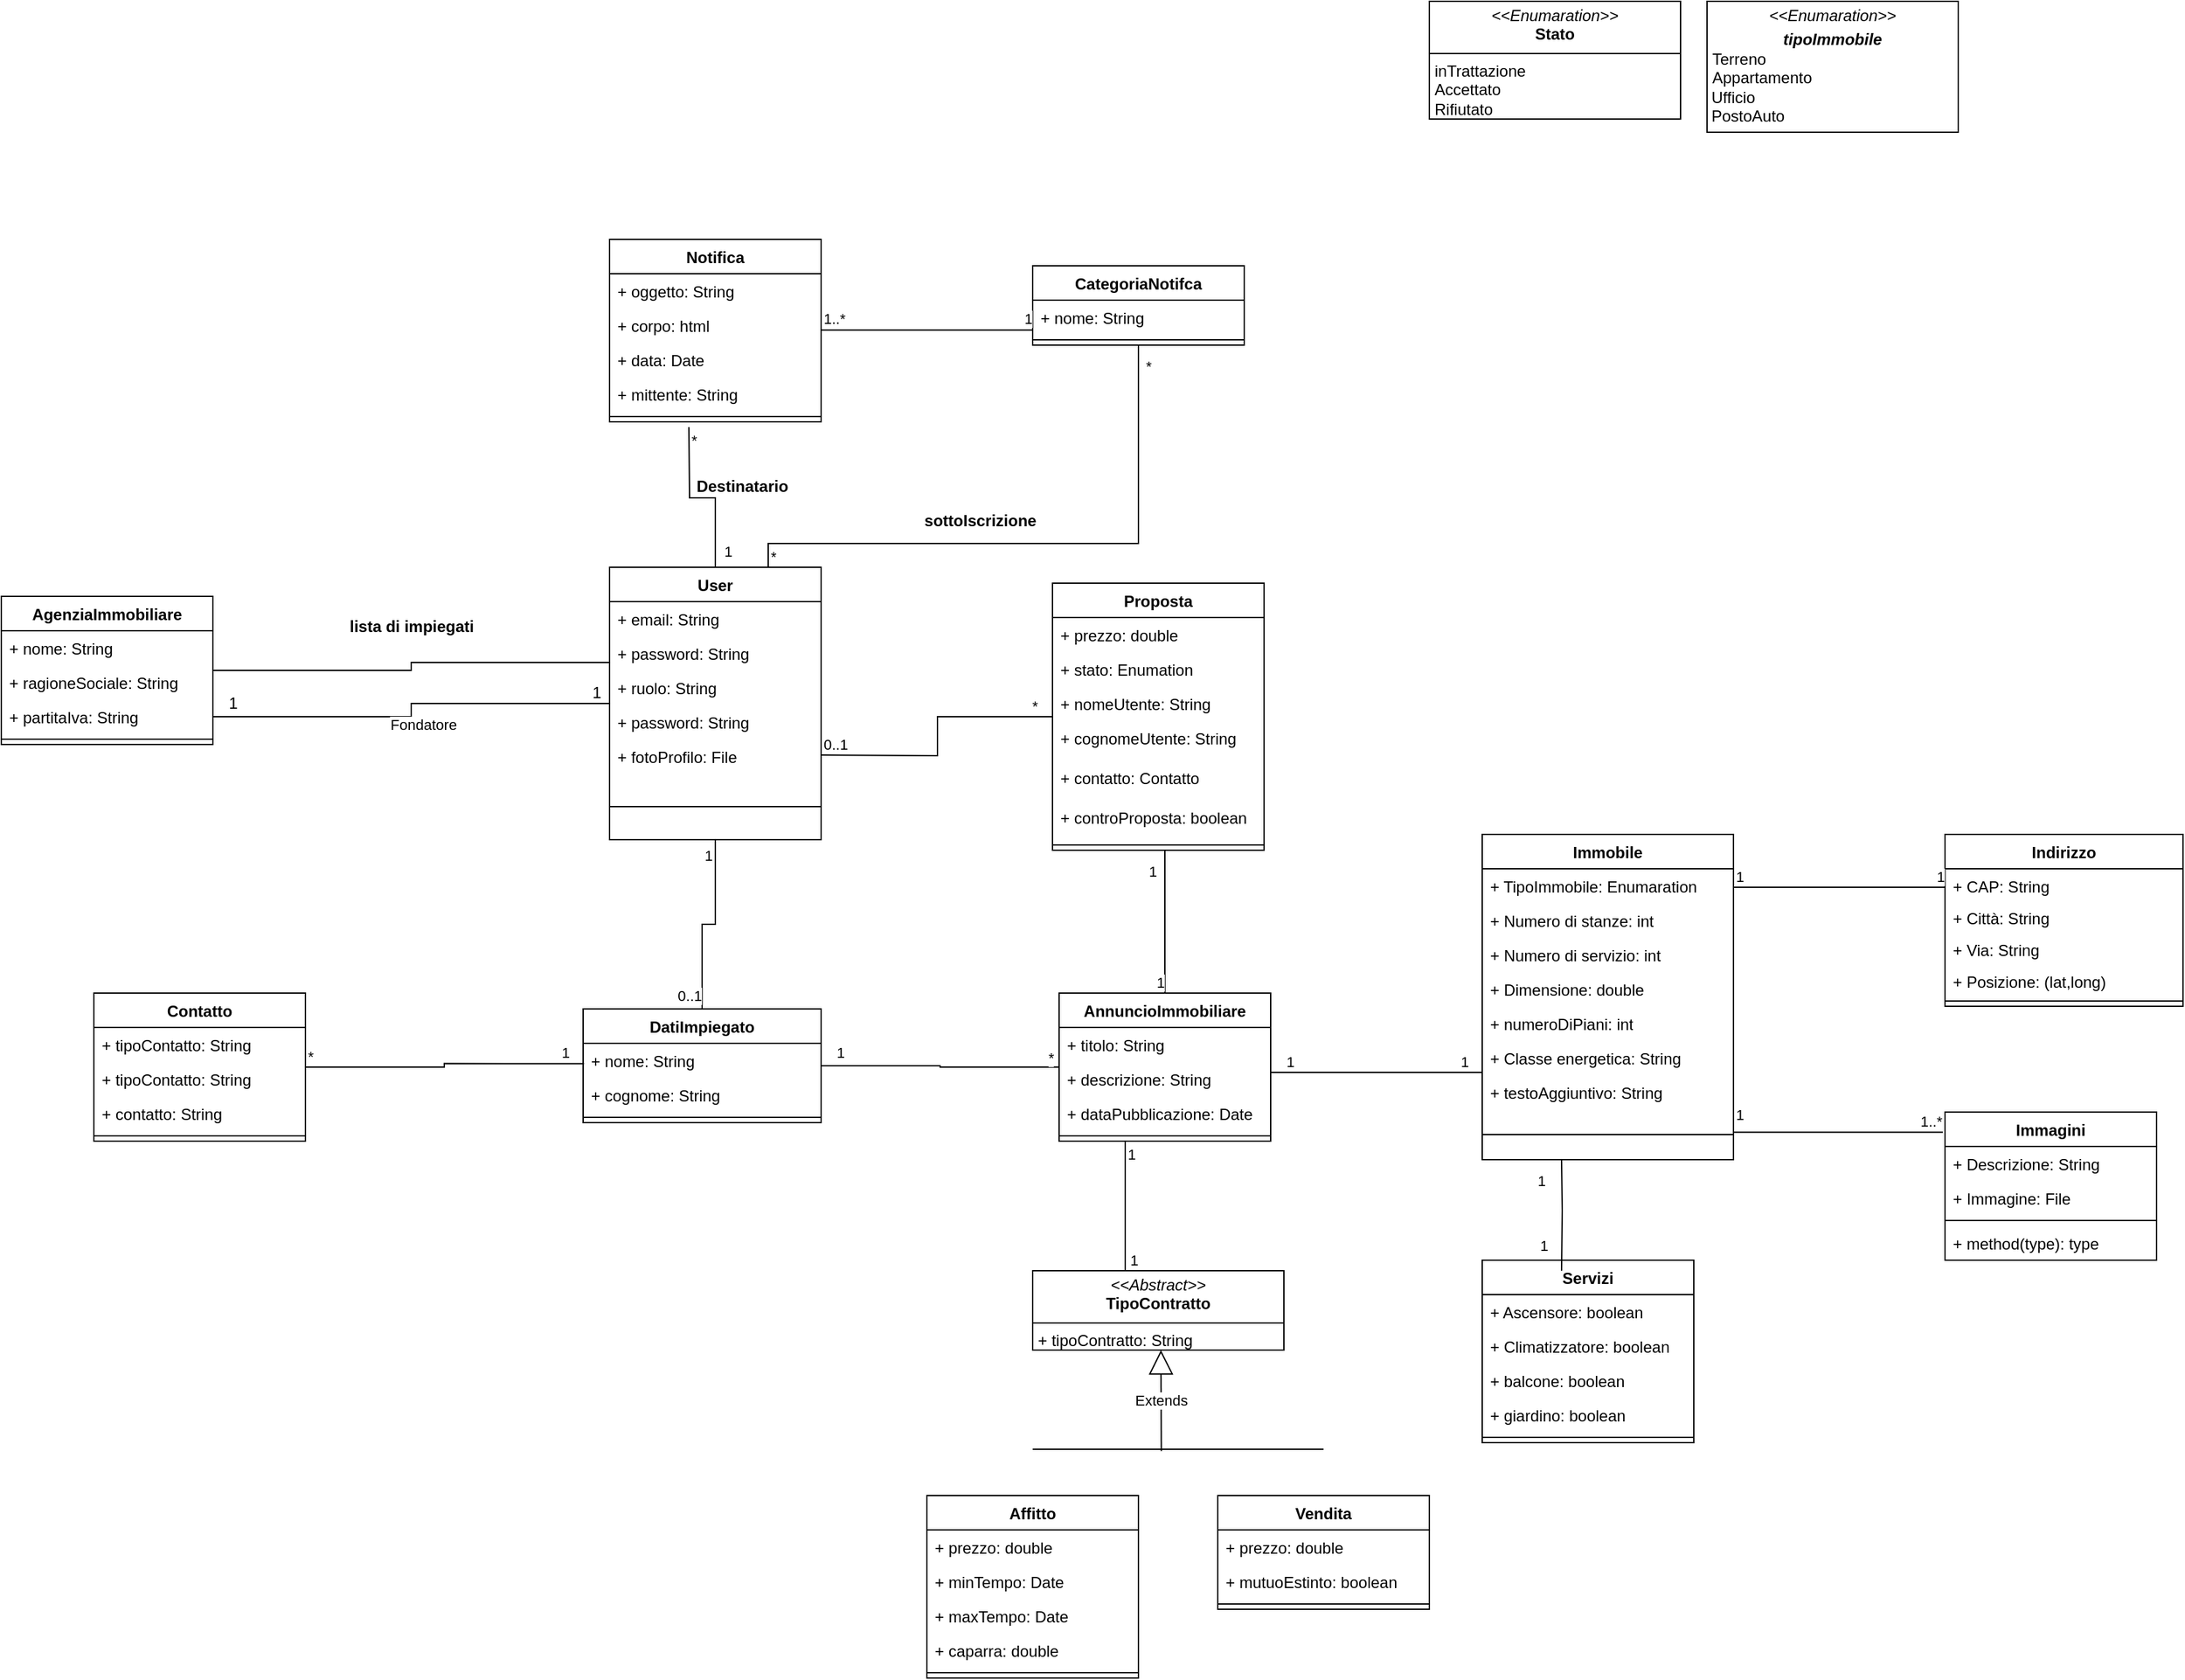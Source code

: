 <mxfile version="27.1.0">
  <diagram name="Pagina-1" id="T76t6ZgnSZmqll6Yn6_I">
    <mxGraphModel dx="1578" dy="1578" grid="1" gridSize="10" guides="1" tooltips="1" connect="1" arrows="1" fold="1" page="1" pageScale="1" pageWidth="827" pageHeight="1169" math="0" shadow="0">
      <root>
        <mxCell id="0" />
        <mxCell id="1" parent="0" />
        <mxCell id="S7eDoOAsfIO7sL4tf_eN-1" value="Immobile" style="swimlane;fontStyle=1;align=center;verticalAlign=top;childLayout=stackLayout;horizontal=1;startSize=26;horizontalStack=0;resizeParent=1;resizeParentMax=0;resizeLast=0;collapsible=1;marginBottom=0;whiteSpace=wrap;html=1;" parent="1" vertex="1">
          <mxGeometry x="1000" y="-120" width="190" height="246" as="geometry" />
        </mxCell>
        <mxCell id="S7eDoOAsfIO7sL4tf_eN-17" value="+ TipoImmobile: Enumaration" style="text;strokeColor=none;fillColor=none;align=left;verticalAlign=top;spacingLeft=4;spacingRight=4;overflow=hidden;rotatable=0;points=[[0,0.5],[1,0.5]];portConstraint=eastwest;whiteSpace=wrap;html=1;" parent="S7eDoOAsfIO7sL4tf_eN-1" vertex="1">
          <mxGeometry y="26" width="190" height="26" as="geometry" />
        </mxCell>
        <mxCell id="S7eDoOAsfIO7sL4tf_eN-24" value="+ Numero di stanze: int&lt;div&gt;&lt;br&gt;&lt;/div&gt;" style="text;strokeColor=none;fillColor=none;align=left;verticalAlign=top;spacingLeft=4;spacingRight=4;overflow=hidden;rotatable=0;points=[[0,0.5],[1,0.5]];portConstraint=eastwest;whiteSpace=wrap;html=1;" parent="S7eDoOAsfIO7sL4tf_eN-1" vertex="1">
          <mxGeometry y="52" width="190" height="26" as="geometry" />
        </mxCell>
        <mxCell id="S7eDoOAsfIO7sL4tf_eN-25" value="+ Numero di servizio: int&lt;div&gt;&lt;br&gt;&lt;/div&gt;" style="text;strokeColor=none;fillColor=none;align=left;verticalAlign=top;spacingLeft=4;spacingRight=4;overflow=hidden;rotatable=0;points=[[0,0.5],[1,0.5]];portConstraint=eastwest;whiteSpace=wrap;html=1;" parent="S7eDoOAsfIO7sL4tf_eN-1" vertex="1">
          <mxGeometry y="78" width="190" height="26" as="geometry" />
        </mxCell>
        <mxCell id="S7eDoOAsfIO7sL4tf_eN-26" value="+ Dimensione: double&lt;div&gt;&lt;br&gt;&lt;div&gt;&lt;br&gt;&lt;/div&gt;&lt;/div&gt;" style="text;strokeColor=none;fillColor=none;align=left;verticalAlign=top;spacingLeft=4;spacingRight=4;overflow=hidden;rotatable=0;points=[[0,0.5],[1,0.5]];portConstraint=eastwest;whiteSpace=wrap;html=1;" parent="S7eDoOAsfIO7sL4tf_eN-1" vertex="1">
          <mxGeometry y="104" width="190" height="26" as="geometry" />
        </mxCell>
        <mxCell id="S7eDoOAsfIO7sL4tf_eN-28" value="+ numeroDiPiani: int&lt;div&gt;&lt;br&gt;&lt;/div&gt;" style="text;strokeColor=none;fillColor=none;align=left;verticalAlign=top;spacingLeft=4;spacingRight=4;overflow=hidden;rotatable=0;points=[[0,0.5],[1,0.5]];portConstraint=eastwest;whiteSpace=wrap;html=1;" parent="S7eDoOAsfIO7sL4tf_eN-1" vertex="1">
          <mxGeometry y="130" width="190" height="26" as="geometry" />
        </mxCell>
        <mxCell id="S7eDoOAsfIO7sL4tf_eN-29" value="+ Classe energetica: String&lt;div&gt;&lt;br&gt;&lt;/div&gt;" style="text;strokeColor=none;fillColor=none;align=left;verticalAlign=top;spacingLeft=4;spacingRight=4;overflow=hidden;rotatable=0;points=[[0,0.5],[1,0.5]];portConstraint=eastwest;whiteSpace=wrap;html=1;" parent="S7eDoOAsfIO7sL4tf_eN-1" vertex="1">
          <mxGeometry y="156" width="190" height="26" as="geometry" />
        </mxCell>
        <mxCell id="KJooV-Dukt8LbY3l_32P-143" value="+ testoAggiuntivo: String&lt;div&gt;&lt;br&gt;&lt;/div&gt;" style="text;strokeColor=none;fillColor=none;align=left;verticalAlign=top;spacingLeft=4;spacingRight=4;overflow=hidden;rotatable=0;points=[[0,0.5],[1,0.5]];portConstraint=eastwest;whiteSpace=wrap;html=1;" parent="S7eDoOAsfIO7sL4tf_eN-1" vertex="1">
          <mxGeometry y="182" width="190" height="26" as="geometry" />
        </mxCell>
        <mxCell id="S7eDoOAsfIO7sL4tf_eN-3" value="" style="line;strokeWidth=1;fillColor=none;align=left;verticalAlign=middle;spacingTop=-1;spacingLeft=3;spacingRight=3;rotatable=0;labelPosition=right;points=[];portConstraint=eastwest;strokeColor=inherit;" parent="S7eDoOAsfIO7sL4tf_eN-1" vertex="1">
          <mxGeometry y="208" width="190" height="38" as="geometry" />
        </mxCell>
        <mxCell id="S7eDoOAsfIO7sL4tf_eN-5" value="Indirizzo&lt;div&gt;&lt;br&gt;&lt;/div&gt;" style="swimlane;fontStyle=1;align=center;verticalAlign=top;childLayout=stackLayout;horizontal=1;startSize=26;horizontalStack=0;resizeParent=1;resizeParentMax=0;resizeLast=0;collapsible=1;marginBottom=0;whiteSpace=wrap;html=1;" parent="1" vertex="1">
          <mxGeometry x="1350" y="-120" width="180" height="130" as="geometry" />
        </mxCell>
        <mxCell id="S7eDoOAsfIO7sL4tf_eN-40" value="+ CAP: String" style="text;strokeColor=none;fillColor=none;align=left;verticalAlign=top;spacingLeft=4;spacingRight=4;overflow=hidden;rotatable=0;points=[[0,0.5],[1,0.5]];portConstraint=eastwest;whiteSpace=wrap;html=1;" parent="S7eDoOAsfIO7sL4tf_eN-5" vertex="1">
          <mxGeometry y="26" width="180" height="24" as="geometry" />
        </mxCell>
        <mxCell id="S7eDoOAsfIO7sL4tf_eN-41" value="+ Città: String" style="text;strokeColor=none;fillColor=none;align=left;verticalAlign=top;spacingLeft=4;spacingRight=4;overflow=hidden;rotatable=0;points=[[0,0.5],[1,0.5]];portConstraint=eastwest;whiteSpace=wrap;html=1;" parent="S7eDoOAsfIO7sL4tf_eN-5" vertex="1">
          <mxGeometry y="50" width="180" height="24" as="geometry" />
        </mxCell>
        <mxCell id="S7eDoOAsfIO7sL4tf_eN-42" value="+ Via: String" style="text;strokeColor=none;fillColor=none;align=left;verticalAlign=top;spacingLeft=4;spacingRight=4;overflow=hidden;rotatable=0;points=[[0,0.5],[1,0.5]];portConstraint=eastwest;whiteSpace=wrap;html=1;" parent="S7eDoOAsfIO7sL4tf_eN-5" vertex="1">
          <mxGeometry y="74" width="180" height="24" as="geometry" />
        </mxCell>
        <mxCell id="S7eDoOAsfIO7sL4tf_eN-43" value="+ Posizione: (lat,long)" style="text;strokeColor=none;fillColor=none;align=left;verticalAlign=top;spacingLeft=4;spacingRight=4;overflow=hidden;rotatable=0;points=[[0,0.5],[1,0.5]];portConstraint=eastwest;whiteSpace=wrap;html=1;" parent="S7eDoOAsfIO7sL4tf_eN-5" vertex="1">
          <mxGeometry y="98" width="180" height="24" as="geometry" />
        </mxCell>
        <mxCell id="S7eDoOAsfIO7sL4tf_eN-7" value="" style="line;strokeWidth=1;fillColor=none;align=left;verticalAlign=middle;spacingTop=-1;spacingLeft=3;spacingRight=3;rotatable=0;labelPosition=right;points=[];portConstraint=eastwest;strokeColor=inherit;" parent="S7eDoOAsfIO7sL4tf_eN-5" vertex="1">
          <mxGeometry y="122" width="180" height="8" as="geometry" />
        </mxCell>
        <mxCell id="S7eDoOAsfIO7sL4tf_eN-9" value="Immagini" style="swimlane;fontStyle=1;align=center;verticalAlign=top;childLayout=stackLayout;horizontal=1;startSize=26;horizontalStack=0;resizeParent=1;resizeParentMax=0;resizeLast=0;collapsible=1;marginBottom=0;whiteSpace=wrap;html=1;" parent="1" vertex="1">
          <mxGeometry x="1350" y="90" width="160" height="112" as="geometry" />
        </mxCell>
        <mxCell id="S7eDoOAsfIO7sL4tf_eN-10" value="+ Descrizione: String&lt;div&gt;&lt;br&gt;&lt;/div&gt;" style="text;strokeColor=none;fillColor=none;align=left;verticalAlign=top;spacingLeft=4;spacingRight=4;overflow=hidden;rotatable=0;points=[[0,0.5],[1,0.5]];portConstraint=eastwest;whiteSpace=wrap;html=1;" parent="S7eDoOAsfIO7sL4tf_eN-9" vertex="1">
          <mxGeometry y="26" width="160" height="26" as="geometry" />
        </mxCell>
        <mxCell id="S7eDoOAsfIO7sL4tf_eN-44" value="+ Immagine: File&lt;div&gt;&lt;br&gt;&lt;div&gt;&lt;br&gt;&lt;/div&gt;&lt;/div&gt;" style="text;strokeColor=none;fillColor=none;align=left;verticalAlign=top;spacingLeft=4;spacingRight=4;overflow=hidden;rotatable=0;points=[[0,0.5],[1,0.5]];portConstraint=eastwest;whiteSpace=wrap;html=1;" parent="S7eDoOAsfIO7sL4tf_eN-9" vertex="1">
          <mxGeometry y="52" width="160" height="26" as="geometry" />
        </mxCell>
        <mxCell id="S7eDoOAsfIO7sL4tf_eN-11" value="" style="line;strokeWidth=1;fillColor=none;align=left;verticalAlign=middle;spacingTop=-1;spacingLeft=3;spacingRight=3;rotatable=0;labelPosition=right;points=[];portConstraint=eastwest;strokeColor=inherit;" parent="S7eDoOAsfIO7sL4tf_eN-9" vertex="1">
          <mxGeometry y="78" width="160" height="8" as="geometry" />
        </mxCell>
        <mxCell id="S7eDoOAsfIO7sL4tf_eN-12" value="+ method(type): type" style="text;strokeColor=none;fillColor=none;align=left;verticalAlign=top;spacingLeft=4;spacingRight=4;overflow=hidden;rotatable=0;points=[[0,0.5],[1,0.5]];portConstraint=eastwest;whiteSpace=wrap;html=1;" parent="S7eDoOAsfIO7sL4tf_eN-9" vertex="1">
          <mxGeometry y="86" width="160" height="26" as="geometry" />
        </mxCell>
        <mxCell id="S7eDoOAsfIO7sL4tf_eN-19" value="" style="endArrow=none;html=1;edgeStyle=orthogonalEdgeStyle;rounded=0;" parent="1" edge="1">
          <mxGeometry relative="1" as="geometry">
            <mxPoint x="1190" y="-80" as="sourcePoint" />
            <mxPoint x="1350" y="-80" as="targetPoint" />
          </mxGeometry>
        </mxCell>
        <mxCell id="S7eDoOAsfIO7sL4tf_eN-20" value="1" style="edgeLabel;resizable=0;html=1;align=left;verticalAlign=bottom;" parent="S7eDoOAsfIO7sL4tf_eN-19" connectable="0" vertex="1">
          <mxGeometry x="-1" relative="1" as="geometry" />
        </mxCell>
        <mxCell id="S7eDoOAsfIO7sL4tf_eN-21" value="1" style="edgeLabel;resizable=0;html=1;align=right;verticalAlign=bottom;" parent="S7eDoOAsfIO7sL4tf_eN-19" connectable="0" vertex="1">
          <mxGeometry x="1" relative="1" as="geometry" />
        </mxCell>
        <mxCell id="S7eDoOAsfIO7sL4tf_eN-46" value="Affitto" style="swimlane;fontStyle=1;align=center;verticalAlign=top;childLayout=stackLayout;horizontal=1;startSize=26;horizontalStack=0;resizeParent=1;resizeParentMax=0;resizeLast=0;collapsible=1;marginBottom=0;whiteSpace=wrap;html=1;" parent="1" vertex="1">
          <mxGeometry x="580" y="380" width="160" height="138" as="geometry" />
        </mxCell>
        <mxCell id="S7eDoOAsfIO7sL4tf_eN-47" value="+ prezzo: double" style="text;strokeColor=none;fillColor=none;align=left;verticalAlign=top;spacingLeft=4;spacingRight=4;overflow=hidden;rotatable=0;points=[[0,0.5],[1,0.5]];portConstraint=eastwest;whiteSpace=wrap;html=1;" parent="S7eDoOAsfIO7sL4tf_eN-46" vertex="1">
          <mxGeometry y="26" width="160" height="26" as="geometry" />
        </mxCell>
        <mxCell id="KJooV-Dukt8LbY3l_32P-148" value="+ minTempo: Date" style="text;strokeColor=none;fillColor=none;align=left;verticalAlign=top;spacingLeft=4;spacingRight=4;overflow=hidden;rotatable=0;points=[[0,0.5],[1,0.5]];portConstraint=eastwest;whiteSpace=wrap;html=1;" parent="S7eDoOAsfIO7sL4tf_eN-46" vertex="1">
          <mxGeometry y="52" width="160" height="26" as="geometry" />
        </mxCell>
        <mxCell id="KJooV-Dukt8LbY3l_32P-149" value="+ maxTempo: Date" style="text;strokeColor=none;fillColor=none;align=left;verticalAlign=top;spacingLeft=4;spacingRight=4;overflow=hidden;rotatable=0;points=[[0,0.5],[1,0.5]];portConstraint=eastwest;whiteSpace=wrap;html=1;" parent="S7eDoOAsfIO7sL4tf_eN-46" vertex="1">
          <mxGeometry y="78" width="160" height="26" as="geometry" />
        </mxCell>
        <mxCell id="KJooV-Dukt8LbY3l_32P-150" value="+ caparra: double" style="text;strokeColor=none;fillColor=none;align=left;verticalAlign=top;spacingLeft=4;spacingRight=4;overflow=hidden;rotatable=0;points=[[0,0.5],[1,0.5]];portConstraint=eastwest;whiteSpace=wrap;html=1;" parent="S7eDoOAsfIO7sL4tf_eN-46" vertex="1">
          <mxGeometry y="104" width="160" height="26" as="geometry" />
        </mxCell>
        <mxCell id="S7eDoOAsfIO7sL4tf_eN-48" value="" style="line;strokeWidth=1;fillColor=none;align=left;verticalAlign=middle;spacingTop=-1;spacingLeft=3;spacingRight=3;rotatable=0;labelPosition=right;points=[];portConstraint=eastwest;strokeColor=inherit;" parent="S7eDoOAsfIO7sL4tf_eN-46" vertex="1">
          <mxGeometry y="130" width="160" height="8" as="geometry" />
        </mxCell>
        <mxCell id="S7eDoOAsfIO7sL4tf_eN-50" value="Vendita" style="swimlane;fontStyle=1;align=center;verticalAlign=top;childLayout=stackLayout;horizontal=1;startSize=26;horizontalStack=0;resizeParent=1;resizeParentMax=0;resizeLast=0;collapsible=1;marginBottom=0;whiteSpace=wrap;html=1;" parent="1" vertex="1">
          <mxGeometry x="800" y="380" width="160" height="86" as="geometry" />
        </mxCell>
        <mxCell id="S7eDoOAsfIO7sL4tf_eN-51" value="+ prezzo: double" style="text;strokeColor=none;fillColor=none;align=left;verticalAlign=top;spacingLeft=4;spacingRight=4;overflow=hidden;rotatable=0;points=[[0,0.5],[1,0.5]];portConstraint=eastwest;whiteSpace=wrap;html=1;" parent="S7eDoOAsfIO7sL4tf_eN-50" vertex="1">
          <mxGeometry y="26" width="160" height="26" as="geometry" />
        </mxCell>
        <mxCell id="KJooV-Dukt8LbY3l_32P-151" value="+ mutuoEstinto: boolean" style="text;strokeColor=none;fillColor=none;align=left;verticalAlign=top;spacingLeft=4;spacingRight=4;overflow=hidden;rotatable=0;points=[[0,0.5],[1,0.5]];portConstraint=eastwest;whiteSpace=wrap;html=1;" parent="S7eDoOAsfIO7sL4tf_eN-50" vertex="1">
          <mxGeometry y="52" width="160" height="26" as="geometry" />
        </mxCell>
        <mxCell id="S7eDoOAsfIO7sL4tf_eN-52" value="" style="line;strokeWidth=1;fillColor=none;align=left;verticalAlign=middle;spacingTop=-1;spacingLeft=3;spacingRight=3;rotatable=0;labelPosition=right;points=[];portConstraint=eastwest;strokeColor=inherit;" parent="S7eDoOAsfIO7sL4tf_eN-50" vertex="1">
          <mxGeometry y="78" width="160" height="8" as="geometry" />
        </mxCell>
        <mxCell id="S7eDoOAsfIO7sL4tf_eN-54" value="&lt;p style=&quot;margin:0px;margin-top:4px;text-align:center;&quot;&gt;&lt;i&gt;&amp;lt;&amp;lt;Abstract&amp;gt;&amp;gt;&lt;/i&gt;&lt;br&gt;&lt;b&gt;TipoContratto&lt;/b&gt;&lt;/p&gt;&lt;hr size=&quot;1&quot; style=&quot;border-style:solid;&quot;&gt;&lt;p style=&quot;margin:0px;margin-left:4px;&quot;&gt;+ tipoContratto: String&lt;/p&gt;" style="verticalAlign=top;align=left;overflow=fill;html=1;whiteSpace=wrap;" parent="1" vertex="1">
          <mxGeometry x="660" y="210" width="190" height="60" as="geometry" />
        </mxCell>
        <mxCell id="S7eDoOAsfIO7sL4tf_eN-55" value="AgenziaImmobiliare&lt;div&gt;&lt;br&gt;&lt;/div&gt;" style="swimlane;fontStyle=1;align=center;verticalAlign=top;childLayout=stackLayout;horizontal=1;startSize=26;horizontalStack=0;resizeParent=1;resizeParentMax=0;resizeLast=0;collapsible=1;marginBottom=0;whiteSpace=wrap;html=1;" parent="1" vertex="1">
          <mxGeometry x="-120" y="-300" width="160" height="112" as="geometry" />
        </mxCell>
        <mxCell id="S7eDoOAsfIO7sL4tf_eN-56" value="+ nome: String" style="text;strokeColor=none;fillColor=none;align=left;verticalAlign=top;spacingLeft=4;spacingRight=4;overflow=hidden;rotatable=0;points=[[0,0.5],[1,0.5]];portConstraint=eastwest;whiteSpace=wrap;html=1;" parent="S7eDoOAsfIO7sL4tf_eN-55" vertex="1">
          <mxGeometry y="26" width="160" height="26" as="geometry" />
        </mxCell>
        <mxCell id="KJooV-Dukt8LbY3l_32P-28" value="+ ragioneSociale: String" style="text;strokeColor=none;fillColor=none;align=left;verticalAlign=top;spacingLeft=4;spacingRight=4;overflow=hidden;rotatable=0;points=[[0,0.5],[1,0.5]];portConstraint=eastwest;whiteSpace=wrap;html=1;" parent="S7eDoOAsfIO7sL4tf_eN-55" vertex="1">
          <mxGeometry y="52" width="160" height="26" as="geometry" />
        </mxCell>
        <mxCell id="KJooV-Dukt8LbY3l_32P-29" value="+ partitaIva: String" style="text;strokeColor=none;fillColor=none;align=left;verticalAlign=top;spacingLeft=4;spacingRight=4;overflow=hidden;rotatable=0;points=[[0,0.5],[1,0.5]];portConstraint=eastwest;whiteSpace=wrap;html=1;" parent="S7eDoOAsfIO7sL4tf_eN-55" vertex="1">
          <mxGeometry y="78" width="160" height="26" as="geometry" />
        </mxCell>
        <mxCell id="S7eDoOAsfIO7sL4tf_eN-57" value="" style="line;strokeWidth=1;fillColor=none;align=left;verticalAlign=middle;spacingTop=-1;spacingLeft=3;spacingRight=3;rotatable=0;labelPosition=right;points=[];portConstraint=eastwest;strokeColor=inherit;" parent="S7eDoOAsfIO7sL4tf_eN-55" vertex="1">
          <mxGeometry y="104" width="160" height="8" as="geometry" />
        </mxCell>
        <mxCell id="Yi7oOLd18CyTmVckt2kF-2" style="edgeStyle=orthogonalEdgeStyle;rounded=0;orthogonalLoop=1;jettySize=auto;html=1;endArrow=none;startFill=0;" edge="1" parent="1" source="KJooV-Dukt8LbY3l_32P-14" target="S7eDoOAsfIO7sL4tf_eN-55">
          <mxGeometry relative="1" as="geometry">
            <Array as="points">
              <mxPoint x="190" y="-250" />
              <mxPoint x="190" y="-244" />
            </Array>
          </mxGeometry>
        </mxCell>
        <mxCell id="KJooV-Dukt8LbY3l_32P-14" value="User" style="swimlane;fontStyle=1;align=center;verticalAlign=top;childLayout=stackLayout;horizontal=1;startSize=26;horizontalStack=0;resizeParent=1;resizeParentMax=0;resizeLast=0;collapsible=1;marginBottom=0;whiteSpace=wrap;html=1;" parent="1" vertex="1">
          <mxGeometry x="340" y="-322" width="160" height="206" as="geometry" />
        </mxCell>
        <mxCell id="KJooV-Dukt8LbY3l_32P-15" value="+ email: String" style="text;strokeColor=none;fillColor=none;align=left;verticalAlign=top;spacingLeft=4;spacingRight=4;overflow=hidden;rotatable=0;points=[[0,0.5],[1,0.5]];portConstraint=eastwest;whiteSpace=wrap;html=1;" parent="KJooV-Dukt8LbY3l_32P-14" vertex="1">
          <mxGeometry y="26" width="160" height="26" as="geometry" />
        </mxCell>
        <mxCell id="KJooV-Dukt8LbY3l_32P-18" value="+ password: String" style="text;strokeColor=none;fillColor=none;align=left;verticalAlign=top;spacingLeft=4;spacingRight=4;overflow=hidden;rotatable=0;points=[[0,0.5],[1,0.5]];portConstraint=eastwest;whiteSpace=wrap;html=1;" parent="KJooV-Dukt8LbY3l_32P-14" vertex="1">
          <mxGeometry y="52" width="160" height="26" as="geometry" />
        </mxCell>
        <mxCell id="KJooV-Dukt8LbY3l_32P-19" value="+ ruolo: String" style="text;strokeColor=none;fillColor=none;align=left;verticalAlign=top;spacingLeft=4;spacingRight=4;overflow=hidden;rotatable=0;points=[[0,0.5],[1,0.5]];portConstraint=eastwest;whiteSpace=wrap;html=1;" parent="KJooV-Dukt8LbY3l_32P-14" vertex="1">
          <mxGeometry y="78" width="160" height="26" as="geometry" />
        </mxCell>
        <mxCell id="KJooV-Dukt8LbY3l_32P-20" value="+ password: String" style="text;strokeColor=none;fillColor=none;align=left;verticalAlign=top;spacingLeft=4;spacingRight=4;overflow=hidden;rotatable=0;points=[[0,0.5],[1,0.5]];portConstraint=eastwest;whiteSpace=wrap;html=1;" parent="KJooV-Dukt8LbY3l_32P-14" vertex="1">
          <mxGeometry y="104" width="160" height="26" as="geometry" />
        </mxCell>
        <mxCell id="KJooV-Dukt8LbY3l_32P-51" value="+ fotoProfilo: File" style="text;strokeColor=none;fillColor=none;align=left;verticalAlign=top;spacingLeft=4;spacingRight=4;overflow=hidden;rotatable=0;points=[[0,0.5],[1,0.5]];portConstraint=eastwest;whiteSpace=wrap;html=1;" parent="KJooV-Dukt8LbY3l_32P-14" vertex="1">
          <mxGeometry y="130" width="160" height="26" as="geometry" />
        </mxCell>
        <mxCell id="KJooV-Dukt8LbY3l_32P-16" value="" style="line;strokeWidth=1;fillColor=none;align=left;verticalAlign=middle;spacingTop=-1;spacingLeft=3;spacingRight=3;rotatable=0;labelPosition=right;points=[];portConstraint=eastwest;strokeColor=inherit;" parent="KJooV-Dukt8LbY3l_32P-14" vertex="1">
          <mxGeometry y="156" width="160" height="50" as="geometry" />
        </mxCell>
        <mxCell id="KJooV-Dukt8LbY3l_32P-27" value="lista di impiegati" style="text;align=center;fontStyle=1;verticalAlign=middle;spacingLeft=3;spacingRight=3;strokeColor=none;rotatable=0;points=[[0,0.5],[1,0.5]];portConstraint=eastwest;html=1;" parent="1" vertex="1">
          <mxGeometry x="150" y="-290" width="80" height="26" as="geometry" />
        </mxCell>
        <mxCell id="KJooV-Dukt8LbY3l_32P-35" value="DatiImpiegato" style="swimlane;fontStyle=1;align=center;verticalAlign=top;childLayout=stackLayout;horizontal=1;startSize=26;horizontalStack=0;resizeParent=1;resizeParentMax=0;resizeLast=0;collapsible=1;marginBottom=0;whiteSpace=wrap;html=1;" parent="1" vertex="1">
          <mxGeometry x="320" y="12" width="180" height="86" as="geometry" />
        </mxCell>
        <mxCell id="KJooV-Dukt8LbY3l_32P-39" value="+ nome: String&lt;div&gt;&lt;br&gt;&lt;/div&gt;" style="text;strokeColor=none;fillColor=none;align=left;verticalAlign=top;spacingLeft=4;spacingRight=4;overflow=hidden;rotatable=0;points=[[0,0.5],[1,0.5]];portConstraint=eastwest;whiteSpace=wrap;html=1;" parent="KJooV-Dukt8LbY3l_32P-35" vertex="1">
          <mxGeometry y="26" width="180" height="26" as="geometry" />
        </mxCell>
        <mxCell id="KJooV-Dukt8LbY3l_32P-40" value="+ cognome: String&lt;div&gt;&lt;br&gt;&lt;/div&gt;" style="text;strokeColor=none;fillColor=none;align=left;verticalAlign=top;spacingLeft=4;spacingRight=4;overflow=hidden;rotatable=0;points=[[0,0.5],[1,0.5]];portConstraint=eastwest;whiteSpace=wrap;html=1;" parent="KJooV-Dukt8LbY3l_32P-35" vertex="1">
          <mxGeometry y="52" width="180" height="26" as="geometry" />
        </mxCell>
        <mxCell id="KJooV-Dukt8LbY3l_32P-37" value="" style="line;strokeWidth=1;fillColor=none;align=left;verticalAlign=middle;spacingTop=-1;spacingLeft=3;spacingRight=3;rotatable=0;labelPosition=right;points=[];portConstraint=eastwest;strokeColor=inherit;" parent="KJooV-Dukt8LbY3l_32P-35" vertex="1">
          <mxGeometry y="78" width="180" height="8" as="geometry" />
        </mxCell>
        <mxCell id="KJooV-Dukt8LbY3l_32P-41" value="Contatto" style="swimlane;fontStyle=1;align=center;verticalAlign=top;childLayout=stackLayout;horizontal=1;startSize=26;horizontalStack=0;resizeParent=1;resizeParentMax=0;resizeLast=0;collapsible=1;marginBottom=0;whiteSpace=wrap;html=1;" parent="1" vertex="1">
          <mxGeometry x="-50" width="160" height="112" as="geometry" />
        </mxCell>
        <mxCell id="KJooV-Dukt8LbY3l_32P-42" value="+ tipoContatto: String" style="text;strokeColor=none;fillColor=none;align=left;verticalAlign=top;spacingLeft=4;spacingRight=4;overflow=hidden;rotatable=0;points=[[0,0.5],[1,0.5]];portConstraint=eastwest;whiteSpace=wrap;html=1;" parent="KJooV-Dukt8LbY3l_32P-41" vertex="1">
          <mxGeometry y="26" width="160" height="26" as="geometry" />
        </mxCell>
        <mxCell id="KJooV-Dukt8LbY3l_32P-50" value="+ tipoContatto: String" style="text;strokeColor=none;fillColor=none;align=left;verticalAlign=top;spacingLeft=4;spacingRight=4;overflow=hidden;rotatable=0;points=[[0,0.5],[1,0.5]];portConstraint=eastwest;whiteSpace=wrap;html=1;" parent="KJooV-Dukt8LbY3l_32P-41" vertex="1">
          <mxGeometry y="52" width="160" height="26" as="geometry" />
        </mxCell>
        <mxCell id="KJooV-Dukt8LbY3l_32P-45" value="+ contatto: String" style="text;strokeColor=none;fillColor=none;align=left;verticalAlign=top;spacingLeft=4;spacingRight=4;overflow=hidden;rotatable=0;points=[[0,0.5],[1,0.5]];portConstraint=eastwest;whiteSpace=wrap;html=1;" parent="KJooV-Dukt8LbY3l_32P-41" vertex="1">
          <mxGeometry y="78" width="160" height="26" as="geometry" />
        </mxCell>
        <mxCell id="KJooV-Dukt8LbY3l_32P-43" value="" style="line;strokeWidth=1;fillColor=none;align=left;verticalAlign=middle;spacingTop=-1;spacingLeft=3;spacingRight=3;rotatable=0;labelPosition=right;points=[];portConstraint=eastwest;strokeColor=inherit;" parent="KJooV-Dukt8LbY3l_32P-41" vertex="1">
          <mxGeometry y="104" width="160" height="8" as="geometry" />
        </mxCell>
        <mxCell id="KJooV-Dukt8LbY3l_32P-46" value="" style="endArrow=none;html=1;edgeStyle=orthogonalEdgeStyle;rounded=0;entryX=0.004;entryY=0.59;entryDx=0;entryDy=0;entryPerimeter=0;" parent="1" edge="1" target="KJooV-Dukt8LbY3l_32P-39" source="KJooV-Dukt8LbY3l_32P-41">
          <mxGeometry relative="1" as="geometry">
            <mxPoint x="113.36" y="41.278" as="sourcePoint" />
            <mxPoint x="320" y="42.19" as="targetPoint" />
          </mxGeometry>
        </mxCell>
        <mxCell id="KJooV-Dukt8LbY3l_32P-47" value="*" style="edgeLabel;resizable=0;html=1;align=left;verticalAlign=bottom;" parent="KJooV-Dukt8LbY3l_32P-46" connectable="0" vertex="1">
          <mxGeometry x="-1" relative="1" as="geometry" />
        </mxCell>
        <mxCell id="KJooV-Dukt8LbY3l_32P-48" value="1" style="edgeLabel;resizable=0;html=1;align=right;verticalAlign=bottom;" parent="KJooV-Dukt8LbY3l_32P-46" connectable="0" vertex="1">
          <mxGeometry x="1" relative="1" as="geometry">
            <mxPoint x="-10" as="offset" />
          </mxGeometry>
        </mxCell>
        <mxCell id="KJooV-Dukt8LbY3l_32P-52" value="" style="endArrow=none;html=1;edgeStyle=orthogonalEdgeStyle;rounded=0;exitX=0.5;exitY=1;exitDx=0;exitDy=0;entryX=0.5;entryY=0;entryDx=0;entryDy=0;" parent="1" edge="1" target="KJooV-Dukt8LbY3l_32P-35" source="KJooV-Dukt8LbY3l_32P-14">
          <mxGeometry relative="1" as="geometry">
            <mxPoint x="400" y="-110" as="sourcePoint" />
            <mxPoint x="400" y="12" as="targetPoint" />
          </mxGeometry>
        </mxCell>
        <mxCell id="KJooV-Dukt8LbY3l_32P-53" value="1" style="edgeLabel;resizable=0;html=1;align=left;verticalAlign=bottom;" parent="KJooV-Dukt8LbY3l_32P-52" connectable="0" vertex="1">
          <mxGeometry x="-1" relative="1" as="geometry">
            <mxPoint x="-10" y="20" as="offset" />
          </mxGeometry>
        </mxCell>
        <mxCell id="KJooV-Dukt8LbY3l_32P-54" value="0..1" style="edgeLabel;resizable=0;html=1;align=right;verticalAlign=bottom;" parent="KJooV-Dukt8LbY3l_32P-52" connectable="0" vertex="1">
          <mxGeometry x="1" relative="1" as="geometry">
            <mxPoint y="-2" as="offset" />
          </mxGeometry>
        </mxCell>
        <mxCell id="KJooV-Dukt8LbY3l_32P-62" value="AnnuncioImmobiliare" style="swimlane;fontStyle=1;align=center;verticalAlign=top;childLayout=stackLayout;horizontal=1;startSize=26;horizontalStack=0;resizeParent=1;resizeParentMax=0;resizeLast=0;collapsible=1;marginBottom=0;whiteSpace=wrap;html=1;" parent="1" vertex="1">
          <mxGeometry x="680" width="160" height="112" as="geometry" />
        </mxCell>
        <mxCell id="KJooV-Dukt8LbY3l_32P-63" value="+ titolo: String" style="text;strokeColor=none;fillColor=none;align=left;verticalAlign=top;spacingLeft=4;spacingRight=4;overflow=hidden;rotatable=0;points=[[0,0.5],[1,0.5]];portConstraint=eastwest;whiteSpace=wrap;html=1;" parent="KJooV-Dukt8LbY3l_32P-62" vertex="1">
          <mxGeometry y="26" width="160" height="26" as="geometry" />
        </mxCell>
        <mxCell id="KJooV-Dukt8LbY3l_32P-66" value="+ descrizione: String" style="text;strokeColor=none;fillColor=none;align=left;verticalAlign=top;spacingLeft=4;spacingRight=4;overflow=hidden;rotatable=0;points=[[0,0.5],[1,0.5]];portConstraint=eastwest;whiteSpace=wrap;html=1;" parent="KJooV-Dukt8LbY3l_32P-62" vertex="1">
          <mxGeometry y="52" width="160" height="26" as="geometry" />
        </mxCell>
        <mxCell id="KJooV-Dukt8LbY3l_32P-67" value="+ dataPubblicazione: Date" style="text;strokeColor=none;fillColor=none;align=left;verticalAlign=top;spacingLeft=4;spacingRight=4;overflow=hidden;rotatable=0;points=[[0,0.5],[1,0.5]];portConstraint=eastwest;whiteSpace=wrap;html=1;" parent="KJooV-Dukt8LbY3l_32P-62" vertex="1">
          <mxGeometry y="78" width="160" height="26" as="geometry" />
        </mxCell>
        <mxCell id="KJooV-Dukt8LbY3l_32P-64" value="" style="line;strokeWidth=1;fillColor=none;align=left;verticalAlign=middle;spacingTop=-1;spacingLeft=3;spacingRight=3;rotatable=0;labelPosition=right;points=[];portConstraint=eastwest;strokeColor=inherit;" parent="KJooV-Dukt8LbY3l_32P-62" vertex="1">
          <mxGeometry y="104" width="160" height="8" as="geometry" />
        </mxCell>
        <mxCell id="KJooV-Dukt8LbY3l_32P-71" value="" style="endArrow=none;html=1;edgeStyle=orthogonalEdgeStyle;rounded=0;" parent="1" target="KJooV-Dukt8LbY3l_32P-35" edge="1" source="KJooV-Dukt8LbY3l_32P-62">
          <mxGeometry relative="1" as="geometry">
            <mxPoint x="680" y="69" as="sourcePoint" />
            <mxPoint x="550" y="70" as="targetPoint" />
          </mxGeometry>
        </mxCell>
        <mxCell id="KJooV-Dukt8LbY3l_32P-72" value="*" style="edgeLabel;resizable=0;html=1;align=left;verticalAlign=bottom;" parent="KJooV-Dukt8LbY3l_32P-71" connectable="0" vertex="1">
          <mxGeometry x="-1" relative="1" as="geometry">
            <mxPoint x="-10" y="1" as="offset" />
          </mxGeometry>
        </mxCell>
        <mxCell id="KJooV-Dukt8LbY3l_32P-73" value="1" style="edgeLabel;resizable=0;html=1;align=right;verticalAlign=bottom;" parent="KJooV-Dukt8LbY3l_32P-71" connectable="0" vertex="1">
          <mxGeometry x="1" relative="1" as="geometry">
            <mxPoint x="18" y="-2" as="offset" />
          </mxGeometry>
        </mxCell>
        <mxCell id="KJooV-Dukt8LbY3l_32P-74" value="" style="endArrow=none;html=1;edgeStyle=orthogonalEdgeStyle;rounded=0;" parent="1" edge="1">
          <mxGeometry relative="1" as="geometry">
            <mxPoint x="840" y="60" as="sourcePoint" />
            <mxPoint x="1000" y="60" as="targetPoint" />
          </mxGeometry>
        </mxCell>
        <mxCell id="KJooV-Dukt8LbY3l_32P-75" value="1" style="edgeLabel;resizable=0;html=1;align=left;verticalAlign=bottom;" parent="KJooV-Dukt8LbY3l_32P-74" connectable="0" vertex="1">
          <mxGeometry x="-1" relative="1" as="geometry">
            <mxPoint x="10" as="offset" />
          </mxGeometry>
        </mxCell>
        <mxCell id="KJooV-Dukt8LbY3l_32P-76" value="1" style="edgeLabel;resizable=0;html=1;align=right;verticalAlign=bottom;" parent="KJooV-Dukt8LbY3l_32P-74" connectable="0" vertex="1">
          <mxGeometry x="1" relative="1" as="geometry">
            <mxPoint x="-10" as="offset" />
          </mxGeometry>
        </mxCell>
        <mxCell id="KJooV-Dukt8LbY3l_32P-81" value="" style="endArrow=none;html=1;edgeStyle=orthogonalEdgeStyle;rounded=0;" parent="1" edge="1">
          <mxGeometry relative="1" as="geometry">
            <mxPoint x="730" y="112" as="sourcePoint" />
            <mxPoint x="730" y="210" as="targetPoint" />
          </mxGeometry>
        </mxCell>
        <mxCell id="KJooV-Dukt8LbY3l_32P-82" value="1" style="edgeLabel;resizable=0;html=1;align=left;verticalAlign=bottom;" parent="KJooV-Dukt8LbY3l_32P-81" connectable="0" vertex="1">
          <mxGeometry x="-1" relative="1" as="geometry">
            <mxPoint y="18" as="offset" />
          </mxGeometry>
        </mxCell>
        <mxCell id="KJooV-Dukt8LbY3l_32P-83" value="1" style="edgeLabel;resizable=0;html=1;align=right;verticalAlign=bottom;" parent="KJooV-Dukt8LbY3l_32P-81" connectable="0" vertex="1">
          <mxGeometry x="1" relative="1" as="geometry">
            <mxPoint x="10" as="offset" />
          </mxGeometry>
        </mxCell>
        <mxCell id="KJooV-Dukt8LbY3l_32P-89" value="Notifica" style="swimlane;fontStyle=1;align=center;verticalAlign=top;childLayout=stackLayout;horizontal=1;startSize=26;horizontalStack=0;resizeParent=1;resizeParentMax=0;resizeLast=0;collapsible=1;marginBottom=0;whiteSpace=wrap;html=1;" parent="1" vertex="1">
          <mxGeometry x="340" y="-570" width="160" height="138" as="geometry" />
        </mxCell>
        <mxCell id="KJooV-Dukt8LbY3l_32P-90" value="+ oggetto: String" style="text;strokeColor=none;fillColor=none;align=left;verticalAlign=top;spacingLeft=4;spacingRight=4;overflow=hidden;rotatable=0;points=[[0,0.5],[1,0.5]];portConstraint=eastwest;whiteSpace=wrap;html=1;" parent="KJooV-Dukt8LbY3l_32P-89" vertex="1">
          <mxGeometry y="26" width="160" height="26" as="geometry" />
        </mxCell>
        <mxCell id="KJooV-Dukt8LbY3l_32P-93" value="+ corpo: html" style="text;strokeColor=none;fillColor=none;align=left;verticalAlign=top;spacingLeft=4;spacingRight=4;overflow=hidden;rotatable=0;points=[[0,0.5],[1,0.5]];portConstraint=eastwest;whiteSpace=wrap;html=1;" parent="KJooV-Dukt8LbY3l_32P-89" vertex="1">
          <mxGeometry y="52" width="160" height="26" as="geometry" />
        </mxCell>
        <mxCell id="KJooV-Dukt8LbY3l_32P-94" value="+ data: Date" style="text;strokeColor=none;fillColor=none;align=left;verticalAlign=top;spacingLeft=4;spacingRight=4;overflow=hidden;rotatable=0;points=[[0,0.5],[1,0.5]];portConstraint=eastwest;whiteSpace=wrap;html=1;" parent="KJooV-Dukt8LbY3l_32P-89" vertex="1">
          <mxGeometry y="78" width="160" height="26" as="geometry" />
        </mxCell>
        <mxCell id="KJooV-Dukt8LbY3l_32P-130" value="+ mittente: String" style="text;strokeColor=none;fillColor=none;align=left;verticalAlign=top;spacingLeft=4;spacingRight=4;overflow=hidden;rotatable=0;points=[[0,0.5],[1,0.5]];portConstraint=eastwest;whiteSpace=wrap;html=1;" parent="KJooV-Dukt8LbY3l_32P-89" vertex="1">
          <mxGeometry y="104" width="160" height="26" as="geometry" />
        </mxCell>
        <mxCell id="KJooV-Dukt8LbY3l_32P-91" value="" style="line;strokeWidth=1;fillColor=none;align=left;verticalAlign=middle;spacingTop=-1;spacingLeft=3;spacingRight=3;rotatable=0;labelPosition=right;points=[];portConstraint=eastwest;strokeColor=inherit;" parent="KJooV-Dukt8LbY3l_32P-89" vertex="1">
          <mxGeometry y="130" width="160" height="8" as="geometry" />
        </mxCell>
        <mxCell id="KJooV-Dukt8LbY3l_32P-95" value="Extends" style="endArrow=block;endSize=16;endFill=0;html=1;rounded=0;exitX=0.973;exitY=0.633;exitDx=0;exitDy=0;exitPerimeter=0;" parent="1" source="KJooV-Dukt8LbY3l_32P-131" edge="1">
          <mxGeometry width="160" relative="1" as="geometry">
            <mxPoint x="759" y="340" as="sourcePoint" />
            <mxPoint x="757" y="270" as="targetPoint" />
          </mxGeometry>
        </mxCell>
        <mxCell id="KJooV-Dukt8LbY3l_32P-96" value="Proposta" style="swimlane;fontStyle=1;align=center;verticalAlign=top;childLayout=stackLayout;horizontal=1;startSize=26;horizontalStack=0;resizeParent=1;resizeParentMax=0;resizeLast=0;collapsible=1;marginBottom=0;whiteSpace=wrap;html=1;" parent="1" vertex="1">
          <mxGeometry x="675" y="-310" width="160" height="202" as="geometry" />
        </mxCell>
        <mxCell id="KJooV-Dukt8LbY3l_32P-97" value="+ prezzo: double" style="text;strokeColor=none;fillColor=none;align=left;verticalAlign=top;spacingLeft=4;spacingRight=4;overflow=hidden;rotatable=0;points=[[0,0.5],[1,0.5]];portConstraint=eastwest;whiteSpace=wrap;html=1;" parent="KJooV-Dukt8LbY3l_32P-96" vertex="1">
          <mxGeometry y="26" width="160" height="26" as="geometry" />
        </mxCell>
        <mxCell id="KJooV-Dukt8LbY3l_32P-100" value="+ stato: Enumation" style="text;strokeColor=none;fillColor=none;align=left;verticalAlign=top;spacingLeft=4;spacingRight=4;overflow=hidden;rotatable=0;points=[[0,0.5],[1,0.5]];portConstraint=eastwest;whiteSpace=wrap;html=1;" parent="KJooV-Dukt8LbY3l_32P-96" vertex="1">
          <mxGeometry y="52" width="160" height="26" as="geometry" />
        </mxCell>
        <mxCell id="KJooV-Dukt8LbY3l_32P-117" value="+ nomeUtente: String" style="text;strokeColor=none;fillColor=none;align=left;verticalAlign=top;spacingLeft=4;spacingRight=4;overflow=hidden;rotatable=0;points=[[0,0.5],[1,0.5]];portConstraint=eastwest;whiteSpace=wrap;html=1;" parent="KJooV-Dukt8LbY3l_32P-96" vertex="1">
          <mxGeometry y="78" width="160" height="26" as="geometry" />
        </mxCell>
        <mxCell id="KJooV-Dukt8LbY3l_32P-118" value="+ cognomeUtente: String" style="text;strokeColor=none;fillColor=none;align=left;verticalAlign=top;spacingLeft=4;spacingRight=4;overflow=hidden;rotatable=0;points=[[0,0.5],[1,0.5]];portConstraint=eastwest;whiteSpace=wrap;html=1;" parent="KJooV-Dukt8LbY3l_32P-96" vertex="1">
          <mxGeometry y="104" width="160" height="30" as="geometry" />
        </mxCell>
        <mxCell id="KJooV-Dukt8LbY3l_32P-119" value="+ contatto: Contatto" style="text;strokeColor=none;fillColor=none;align=left;verticalAlign=top;spacingLeft=4;spacingRight=4;overflow=hidden;rotatable=0;points=[[0,0.5],[1,0.5]];portConstraint=eastwest;whiteSpace=wrap;html=1;" parent="KJooV-Dukt8LbY3l_32P-96" vertex="1">
          <mxGeometry y="134" width="160" height="30" as="geometry" />
        </mxCell>
        <mxCell id="KJooV-Dukt8LbY3l_32P-120" value="+ controProposta: boolean" style="text;strokeColor=none;fillColor=none;align=left;verticalAlign=top;spacingLeft=4;spacingRight=4;overflow=hidden;rotatable=0;points=[[0,0.5],[1,0.5]];portConstraint=eastwest;whiteSpace=wrap;html=1;" parent="KJooV-Dukt8LbY3l_32P-96" vertex="1">
          <mxGeometry y="164" width="160" height="30" as="geometry" />
        </mxCell>
        <mxCell id="KJooV-Dukt8LbY3l_32P-98" value="" style="line;strokeWidth=1;fillColor=none;align=left;verticalAlign=middle;spacingTop=-1;spacingLeft=3;spacingRight=3;rotatable=0;labelPosition=right;points=[];portConstraint=eastwest;strokeColor=inherit;" parent="KJooV-Dukt8LbY3l_32P-96" vertex="1">
          <mxGeometry y="194" width="160" height="8" as="geometry" />
        </mxCell>
        <mxCell id="KJooV-Dukt8LbY3l_32P-108" value="" style="endArrow=none;html=1;edgeStyle=orthogonalEdgeStyle;rounded=0;" parent="1" edge="1" target="KJooV-Dukt8LbY3l_32P-96">
          <mxGeometry relative="1" as="geometry">
            <mxPoint x="500" y="-180" as="sourcePoint" />
            <mxPoint x="650" y="-180" as="targetPoint" />
          </mxGeometry>
        </mxCell>
        <mxCell id="KJooV-Dukt8LbY3l_32P-109" value="0..1" style="edgeLabel;resizable=0;html=1;align=left;verticalAlign=bottom;" parent="KJooV-Dukt8LbY3l_32P-108" connectable="0" vertex="1">
          <mxGeometry x="-1" relative="1" as="geometry" />
        </mxCell>
        <mxCell id="KJooV-Dukt8LbY3l_32P-110" value="*" style="edgeLabel;resizable=0;html=1;align=right;verticalAlign=bottom;" parent="KJooV-Dukt8LbY3l_32P-108" connectable="0" vertex="1">
          <mxGeometry x="1" relative="1" as="geometry">
            <mxPoint x="-10" as="offset" />
          </mxGeometry>
        </mxCell>
        <mxCell id="KJooV-Dukt8LbY3l_32P-114" value="" style="endArrow=none;html=1;edgeStyle=orthogonalEdgeStyle;rounded=0;exitX=0.5;exitY=1;exitDx=0;exitDy=0;" parent="1" source="KJooV-Dukt8LbY3l_32P-96" target="KJooV-Dukt8LbY3l_32P-62" edge="1">
          <mxGeometry relative="1" as="geometry">
            <mxPoint x="730" y="-100" as="sourcePoint" />
            <mxPoint x="730" y="-10" as="targetPoint" />
            <Array as="points">
              <mxPoint x="760" y="-108" />
            </Array>
          </mxGeometry>
        </mxCell>
        <mxCell id="KJooV-Dukt8LbY3l_32P-115" value="1" style="edgeLabel;resizable=0;html=1;align=left;verticalAlign=bottom;" parent="KJooV-Dukt8LbY3l_32P-114" connectable="0" vertex="1">
          <mxGeometry x="-1" relative="1" as="geometry">
            <mxPoint x="-9" y="24" as="offset" />
          </mxGeometry>
        </mxCell>
        <mxCell id="KJooV-Dukt8LbY3l_32P-116" value="1" style="edgeLabel;resizable=0;html=1;align=right;verticalAlign=bottom;" parent="KJooV-Dukt8LbY3l_32P-114" connectable="0" vertex="1">
          <mxGeometry x="1" relative="1" as="geometry" />
        </mxCell>
        <mxCell id="KJooV-Dukt8LbY3l_32P-125" value="" style="endArrow=none;html=1;edgeStyle=orthogonalEdgeStyle;rounded=0;entryX=0.5;entryY=0;entryDx=0;entryDy=0;" parent="1" target="KJooV-Dukt8LbY3l_32P-14" edge="1">
          <mxGeometry relative="1" as="geometry">
            <mxPoint x="400" y="-428" as="sourcePoint" />
            <mxPoint x="400" y="-330" as="targetPoint" />
          </mxGeometry>
        </mxCell>
        <mxCell id="KJooV-Dukt8LbY3l_32P-126" value="*" style="edgeLabel;resizable=0;html=1;align=left;verticalAlign=bottom;" parent="KJooV-Dukt8LbY3l_32P-125" connectable="0" vertex="1">
          <mxGeometry x="-1" relative="1" as="geometry">
            <mxPoint y="18" as="offset" />
          </mxGeometry>
        </mxCell>
        <mxCell id="KJooV-Dukt8LbY3l_32P-127" value="1" style="edgeLabel;resizable=0;html=1;align=right;verticalAlign=bottom;" parent="KJooV-Dukt8LbY3l_32P-125" connectable="0" vertex="1">
          <mxGeometry x="1" relative="1" as="geometry">
            <mxPoint x="13" y="-3" as="offset" />
          </mxGeometry>
        </mxCell>
        <mxCell id="KJooV-Dukt8LbY3l_32P-128" value="Destinatario" style="text;align=center;fontStyle=1;verticalAlign=middle;spacingLeft=3;spacingRight=3;strokeColor=none;rotatable=0;points=[[0,0.5],[1,0.5]];portConstraint=eastwest;html=1;" parent="1" vertex="1">
          <mxGeometry x="400" y="-396" width="80" height="26" as="geometry" />
        </mxCell>
        <mxCell id="KJooV-Dukt8LbY3l_32P-129" value="&lt;p style=&quot;margin:0px;margin-top:4px;text-align:center;&quot;&gt;&lt;i&gt;&amp;lt;&amp;lt;Enumaration&amp;gt;&amp;gt;&lt;/i&gt;&lt;br&gt;&lt;b&gt;Stato&lt;/b&gt;&lt;/p&gt;&lt;hr size=&quot;1&quot; style=&quot;border-style:solid;&quot;&gt;&lt;p style=&quot;margin:0px;margin-left:4px;&quot;&gt;inTrattazione&lt;/p&gt;&lt;p style=&quot;margin:0px;margin-left:4px;&quot;&gt;Accettato&lt;/p&gt;&lt;p style=&quot;margin:0px;margin-left:4px;&quot;&gt;Rifiutato&lt;/p&gt;&lt;div&gt;&lt;span style=&quot;background-color: transparent; color: light-dark(rgb(0, 0, 0), rgb(255, 255, 255));&quot;&gt;&lt;br&gt;&lt;/span&gt;&lt;/div&gt;&lt;hr size=&quot;1&quot; style=&quot;border-style:solid;&quot;&gt;&lt;p style=&quot;margin:0px;margin-left:4px;&quot;&gt;&lt;br&gt;&lt;/p&gt;" style="verticalAlign=top;align=left;overflow=fill;html=1;whiteSpace=wrap;" parent="1" vertex="1">
          <mxGeometry x="960" y="-750" width="190" height="89" as="geometry" />
        </mxCell>
        <mxCell id="KJooV-Dukt8LbY3l_32P-131" value="" style="line;strokeWidth=1;fillColor=none;align=left;verticalAlign=middle;spacingTop=-1;spacingLeft=3;spacingRight=3;rotatable=0;labelPosition=right;points=[];portConstraint=eastwest;strokeColor=inherit;" parent="1" vertex="1">
          <mxGeometry x="660" y="340" width="100" height="10" as="geometry" />
        </mxCell>
        <mxCell id="KJooV-Dukt8LbY3l_32P-132" value="" style="line;strokeWidth=1;fillColor=none;align=left;verticalAlign=middle;spacingTop=-1;spacingLeft=3;spacingRight=3;rotatable=0;labelPosition=right;points=[];portConstraint=eastwest;strokeColor=inherit;" parent="1" vertex="1">
          <mxGeometry x="760" y="340" width="120" height="10" as="geometry" />
        </mxCell>
        <mxCell id="KJooV-Dukt8LbY3l_32P-134" value="" style="endArrow=none;html=1;edgeStyle=orthogonalEdgeStyle;rounded=0;entryX=-0.01;entryY=0.136;entryDx=0;entryDy=0;entryPerimeter=0;" parent="1" target="S7eDoOAsfIO7sL4tf_eN-9" edge="1">
          <mxGeometry relative="1" as="geometry">
            <mxPoint x="1190" y="112" as="sourcePoint" />
            <mxPoint x="1350" y="112" as="targetPoint" />
            <Array as="points">
              <mxPoint x="1190" y="105" />
            </Array>
          </mxGeometry>
        </mxCell>
        <mxCell id="KJooV-Dukt8LbY3l_32P-135" value="1" style="edgeLabel;resizable=0;html=1;align=left;verticalAlign=bottom;" parent="KJooV-Dukt8LbY3l_32P-134" connectable="0" vertex="1">
          <mxGeometry x="-1" relative="1" as="geometry">
            <mxPoint y="-12" as="offset" />
          </mxGeometry>
        </mxCell>
        <mxCell id="KJooV-Dukt8LbY3l_32P-136" value="1..*" style="edgeLabel;resizable=0;html=1;align=right;verticalAlign=bottom;" parent="KJooV-Dukt8LbY3l_32P-134" connectable="0" vertex="1">
          <mxGeometry x="1" relative="1" as="geometry" />
        </mxCell>
        <mxCell id="KJooV-Dukt8LbY3l_32P-137" value="&lt;p style=&quot;margin:0px;margin-top:4px;text-align:center;&quot;&gt;&lt;i&gt;&amp;lt;&amp;lt;Enumaration&amp;gt;&amp;gt;&lt;/i&gt;&lt;br&gt;&lt;/p&gt;&lt;p style=&quot;margin:0px;margin-top:4px;text-align:center;&quot;&gt;&lt;i&gt;&lt;b&gt;tipoImmobile&lt;/b&gt;&lt;/i&gt;&lt;/p&gt;&lt;p style=&quot;margin:0px;margin-left:4px;&quot;&gt;&lt;span style=&quot;background-color: transparent; color: light-dark(rgb(0, 0, 0), rgb(255, 255, 255));&quot;&gt;Terreno&lt;/span&gt;&lt;/p&gt;&lt;p style=&quot;margin:0px;margin-left:4px;&quot;&gt;&lt;span style=&quot;background-color: transparent; color: light-dark(rgb(0, 0, 0), rgb(255, 255, 255));&quot;&gt;Appartamento&lt;/span&gt;&lt;/p&gt;&lt;div&gt;&lt;span style=&quot;background-color: transparent; color: light-dark(rgb(0, 0, 0), rgb(255, 255, 255));&quot;&gt;&amp;nbsp;Ufficio&lt;/span&gt;&lt;/div&gt;&lt;div&gt;&amp;nbsp;PostoAuto&lt;/div&gt;&lt;div&gt;&lt;span style=&quot;background-color: transparent; color: light-dark(rgb(0, 0, 0), rgb(255, 255, 255));&quot;&gt;&lt;br&gt;&lt;/span&gt;&lt;/div&gt;&lt;hr size=&quot;1&quot; style=&quot;border-style:solid;&quot;&gt;&lt;p style=&quot;margin:0px;margin-left:4px;&quot;&gt;&lt;br&gt;&lt;/p&gt;" style="verticalAlign=top;align=left;overflow=fill;html=1;whiteSpace=wrap;" parent="1" vertex="1">
          <mxGeometry x="1170" y="-750" width="190" height="99" as="geometry" />
        </mxCell>
        <mxCell id="KJooV-Dukt8LbY3l_32P-152" value="Servizi" style="swimlane;fontStyle=1;align=center;verticalAlign=top;childLayout=stackLayout;horizontal=1;startSize=26;horizontalStack=0;resizeParent=1;resizeParentMax=0;resizeLast=0;collapsible=1;marginBottom=0;whiteSpace=wrap;html=1;" parent="1" vertex="1">
          <mxGeometry x="1000" y="202" width="160" height="138" as="geometry" />
        </mxCell>
        <mxCell id="KJooV-Dukt8LbY3l_32P-153" value="+ Ascensore: boolean" style="text;strokeColor=none;fillColor=none;align=left;verticalAlign=top;spacingLeft=4;spacingRight=4;overflow=hidden;rotatable=0;points=[[0,0.5],[1,0.5]];portConstraint=eastwest;whiteSpace=wrap;html=1;" parent="KJooV-Dukt8LbY3l_32P-152" vertex="1">
          <mxGeometry y="26" width="160" height="26" as="geometry" />
        </mxCell>
        <mxCell id="KJooV-Dukt8LbY3l_32P-156" value="+ Climatizzatore: boolean" style="text;strokeColor=none;fillColor=none;align=left;verticalAlign=top;spacingLeft=4;spacingRight=4;overflow=hidden;rotatable=0;points=[[0,0.5],[1,0.5]];portConstraint=eastwest;whiteSpace=wrap;html=1;" parent="KJooV-Dukt8LbY3l_32P-152" vertex="1">
          <mxGeometry y="52" width="160" height="26" as="geometry" />
        </mxCell>
        <mxCell id="KJooV-Dukt8LbY3l_32P-157" value="+ balcone&lt;span style=&quot;color: rgba(0, 0, 0, 0); font-family: monospace; font-size: 0px; text-wrap-mode: nowrap;&quot;&gt;%3CmxGraphModel%3E%3Croot%3E%3CmxCell%20id%3D%220%22%2F%3E%3CmxCell%20id%3D%221%22%20parent%3D%220%22%2F%3E%3CmxCell%20id%3D%222%22%20value%3D%22%2B%20Climatizzatore%3A%20boolean%22%20style%3D%22text%3BstrokeColor%3Dnone%3BfillColor%3Dnone%3Balign%3Dleft%3BverticalAlign%3Dtop%3BspacingLeft%3D4%3BspacingRight%3D4%3Boverflow%3Dhidden%3Brotatable%3D0%3Bpoints%3D%5B%5B0%2C0.5%5D%2C%5B1%2C0.5%5D%5D%3BportConstraint%3Deastwest%3BwhiteSpace%3Dwrap%3Bhtml%3D1%3B%22%20vertex%3D%221%22%20parent%3D%221%22%3E%3CmxGeometry%20x%3D%221000%22%20y%3D%22262%22%20width%3D%22160%22%20height%3D%2226%22%20as%3D%22geometry%22%2F%3E%3C%2FmxCell%3E%3C%2Froot%3E%3C%2FmxGraphModel%3E&lt;/span&gt;: boolean" style="text;strokeColor=none;fillColor=none;align=left;verticalAlign=top;spacingLeft=4;spacingRight=4;overflow=hidden;rotatable=0;points=[[0,0.5],[1,0.5]];portConstraint=eastwest;whiteSpace=wrap;html=1;" parent="KJooV-Dukt8LbY3l_32P-152" vertex="1">
          <mxGeometry y="78" width="160" height="26" as="geometry" />
        </mxCell>
        <mxCell id="KJooV-Dukt8LbY3l_32P-158" value="+ giardino&lt;span style=&quot;color: rgba(0, 0, 0, 0); font-family: monospace; font-size: 0px; text-wrap-mode: nowrap;&quot;&gt;%3CmxGraphModel%3E%3Croot%3E%3CmxCell%20id%3D%220%22%2F%3E%3CmxCell%20id%3D%221%22%20parent%3D%220%22%2F%3E%3CmxCell%20id%3D%222%22%20value%3D%22%2B%20Climatizzatore%3A%20boolean%22%20style%3D%22text%3BstrokeColor%3Dnone%3BfillColor%3Dnone%3Balign%3Dleft%3BverticalAlign%3Dtop%3BspacingLeft%3D4%3BspacingRight%3D4%3Boverflow%3Dhidden%3Brotatable%3D0%3Bpoints%3D%5B%5B0%2C0.5%5D%2C%5B1%2C0.5%5D%5D%3BportConstraint%3Deastwest%3BwhiteSpace%3Dwrap%3Bhtml%3D1%3B%22%20vertex%3D%221%22%20parent%3D%221%22%3E%3CmxGeometry%20x%3D%221000%22%20y%3D%22262%22%20width%3D%22160%22%20height%3D%2226%22%20as%3D%22geometry%22%2F%3E%3C%2FmxCell%3E%3C%2Froot%3E%3C%2FmxGraphModel%3E&lt;/span&gt;: boolean" style="text;strokeColor=none;fillColor=none;align=left;verticalAlign=top;spacingLeft=4;spacingRight=4;overflow=hidden;rotatable=0;points=[[0,0.5],[1,0.5]];portConstraint=eastwest;whiteSpace=wrap;html=1;" parent="KJooV-Dukt8LbY3l_32P-152" vertex="1">
          <mxGeometry y="104" width="160" height="26" as="geometry" />
        </mxCell>
        <mxCell id="KJooV-Dukt8LbY3l_32P-154" value="" style="line;strokeWidth=1;fillColor=none;align=left;verticalAlign=middle;spacingTop=-1;spacingLeft=3;spacingRight=3;rotatable=0;labelPosition=right;points=[];portConstraint=eastwest;strokeColor=inherit;" parent="KJooV-Dukt8LbY3l_32P-152" vertex="1">
          <mxGeometry y="130" width="160" height="8" as="geometry" />
        </mxCell>
        <mxCell id="KJooV-Dukt8LbY3l_32P-160" value="" style="endArrow=none;html=1;edgeStyle=orthogonalEdgeStyle;rounded=0;entryX=0.375;entryY=0.058;entryDx=0;entryDy=0;entryPerimeter=0;" parent="1" target="KJooV-Dukt8LbY3l_32P-152" edge="1">
          <mxGeometry relative="1" as="geometry">
            <mxPoint x="1060" y="126" as="sourcePoint" />
            <mxPoint x="1220" y="126" as="targetPoint" />
          </mxGeometry>
        </mxCell>
        <mxCell id="KJooV-Dukt8LbY3l_32P-161" value="1" style="edgeLabel;resizable=0;html=1;align=left;verticalAlign=bottom;" parent="KJooV-Dukt8LbY3l_32P-160" connectable="0" vertex="1">
          <mxGeometry x="-1" relative="1" as="geometry">
            <mxPoint x="-20" y="24" as="offset" />
          </mxGeometry>
        </mxCell>
        <mxCell id="KJooV-Dukt8LbY3l_32P-162" value="1" style="edgeLabel;resizable=0;html=1;align=right;verticalAlign=bottom;" parent="KJooV-Dukt8LbY3l_32P-160" connectable="0" vertex="1">
          <mxGeometry x="1" relative="1" as="geometry">
            <mxPoint x="-10" y="-10" as="offset" />
          </mxGeometry>
        </mxCell>
        <mxCell id="9XxS-aXh4LHedw4uNnaG-2" value="" style="endArrow=none;html=1;rounded=0;entryX=1;entryY=0.5;entryDx=0;entryDy=0;edgeStyle=orthogonalEdgeStyle;" parent="1" source="KJooV-Dukt8LbY3l_32P-14" target="KJooV-Dukt8LbY3l_32P-29" edge="1">
          <mxGeometry width="50" height="50" relative="1" as="geometry">
            <mxPoint x="500" y="-240" as="sourcePoint" />
            <mxPoint x="550" y="-290" as="targetPoint" />
          </mxGeometry>
        </mxCell>
        <mxCell id="9XxS-aXh4LHedw4uNnaG-3" value="Fondatore&lt;div&gt;&lt;br&gt;&lt;/div&gt;" style="edgeLabel;html=1;align=center;verticalAlign=middle;resizable=0;points=[];" parent="9XxS-aXh4LHedw4uNnaG-2" vertex="1" connectable="0">
          <mxGeometry x="-0.657" y="3" relative="1" as="geometry">
            <mxPoint x="-88" y="20" as="offset" />
          </mxGeometry>
        </mxCell>
        <mxCell id="9XxS-aXh4LHedw4uNnaG-4" value="1" style="text;html=1;align=center;verticalAlign=middle;resizable=0;points=[];autosize=1;strokeColor=none;fillColor=none;" parent="1" vertex="1">
          <mxGeometry x="40" y="-234" width="30" height="30" as="geometry" />
        </mxCell>
        <mxCell id="9XxS-aXh4LHedw4uNnaG-5" value="1" style="text;html=1;align=center;verticalAlign=middle;resizable=0;points=[];autosize=1;strokeColor=none;fillColor=none;" parent="1" vertex="1">
          <mxGeometry x="315" y="-242" width="30" height="30" as="geometry" />
        </mxCell>
        <mxCell id="VHOoi8GCev5Yeff-RZvS-1" value="CategoriaNotifca" style="swimlane;fontStyle=1;align=center;verticalAlign=top;childLayout=stackLayout;horizontal=1;startSize=26;horizontalStack=0;resizeParent=1;resizeParentMax=0;resizeLast=0;collapsible=1;marginBottom=0;whiteSpace=wrap;html=1;" parent="1" vertex="1">
          <mxGeometry x="660" y="-550" width="160" height="60" as="geometry" />
        </mxCell>
        <mxCell id="VHOoi8GCev5Yeff-RZvS-2" value="+ nome: String" style="text;strokeColor=none;fillColor=none;align=left;verticalAlign=top;spacingLeft=4;spacingRight=4;overflow=hidden;rotatable=0;points=[[0,0.5],[1,0.5]];portConstraint=eastwest;whiteSpace=wrap;html=1;" parent="VHOoi8GCev5Yeff-RZvS-1" vertex="1">
          <mxGeometry y="26" width="160" height="26" as="geometry" />
        </mxCell>
        <mxCell id="VHOoi8GCev5Yeff-RZvS-3" value="" style="line;strokeWidth=1;fillColor=none;align=left;verticalAlign=middle;spacingTop=-1;spacingLeft=3;spacingRight=3;rotatable=0;labelPosition=right;points=[];portConstraint=eastwest;strokeColor=inherit;" parent="VHOoi8GCev5Yeff-RZvS-1" vertex="1">
          <mxGeometry y="52" width="160" height="8" as="geometry" />
        </mxCell>
        <mxCell id="VHOoi8GCev5Yeff-RZvS-5" value="" style="endArrow=none;html=1;edgeStyle=orthogonalEdgeStyle;rounded=0;" parent="1" edge="1">
          <mxGeometry relative="1" as="geometry">
            <mxPoint x="500" y="-501.43" as="sourcePoint" />
            <mxPoint x="660" y="-501.43" as="targetPoint" />
          </mxGeometry>
        </mxCell>
        <mxCell id="VHOoi8GCev5Yeff-RZvS-6" value="1..*" style="edgeLabel;resizable=0;html=1;align=left;verticalAlign=bottom;" parent="VHOoi8GCev5Yeff-RZvS-5" connectable="0" vertex="1">
          <mxGeometry x="-1" relative="1" as="geometry" />
        </mxCell>
        <mxCell id="VHOoi8GCev5Yeff-RZvS-7" value="1" style="edgeLabel;resizable=0;html=1;align=right;verticalAlign=bottom;" parent="VHOoi8GCev5Yeff-RZvS-5" connectable="0" vertex="1">
          <mxGeometry x="1" relative="1" as="geometry" />
        </mxCell>
        <mxCell id="VHOoi8GCev5Yeff-RZvS-8" value="" style="endArrow=none;html=1;edgeStyle=orthogonalEdgeStyle;rounded=0;entryX=0.5;entryY=1;entryDx=0;entryDy=0;exitX=0.75;exitY=0;exitDx=0;exitDy=0;" parent="1" target="VHOoi8GCev5Yeff-RZvS-1" edge="1" source="KJooV-Dukt8LbY3l_32P-14">
          <mxGeometry relative="1" as="geometry">
            <mxPoint x="450" y="-320" as="sourcePoint" />
            <mxPoint x="610" y="-320" as="targetPoint" />
            <Array as="points">
              <mxPoint x="460" y="-340" />
              <mxPoint x="740" y="-340" />
            </Array>
          </mxGeometry>
        </mxCell>
        <mxCell id="VHOoi8GCev5Yeff-RZvS-9" value="*" style="edgeLabel;resizable=0;html=1;align=left;verticalAlign=bottom;" parent="VHOoi8GCev5Yeff-RZvS-8" connectable="0" vertex="1">
          <mxGeometry x="-1" relative="1" as="geometry" />
        </mxCell>
        <mxCell id="VHOoi8GCev5Yeff-RZvS-10" value="*" style="edgeLabel;resizable=0;html=1;align=right;verticalAlign=bottom;" parent="VHOoi8GCev5Yeff-RZvS-8" connectable="0" vertex="1">
          <mxGeometry x="1" relative="1" as="geometry">
            <mxPoint x="10" y="24" as="offset" />
          </mxGeometry>
        </mxCell>
        <mxCell id="VHOoi8GCev5Yeff-RZvS-11" value="sottoIscrizione" style="text;align=center;fontStyle=1;verticalAlign=middle;spacingLeft=3;spacingRight=3;strokeColor=none;rotatable=0;points=[[0,0.5],[1,0.5]];portConstraint=eastwest;html=1;" parent="1" vertex="1">
          <mxGeometry x="580" y="-370" width="80" height="26" as="geometry" />
        </mxCell>
      </root>
    </mxGraphModel>
  </diagram>
</mxfile>
